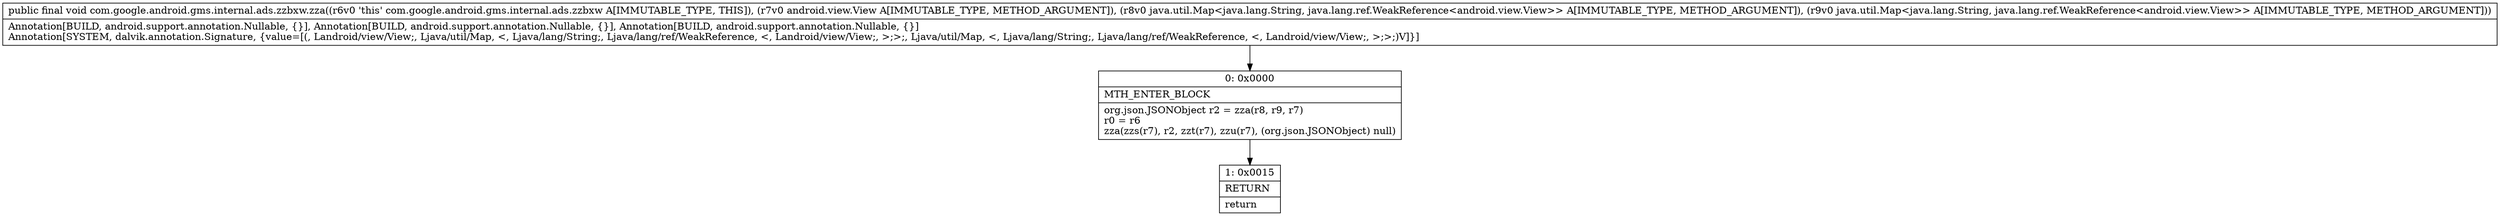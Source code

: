 digraph "CFG forcom.google.android.gms.internal.ads.zzbxw.zza(Landroid\/view\/View;Ljava\/util\/Map;Ljava\/util\/Map;)V" {
Node_0 [shape=record,label="{0\:\ 0x0000|MTH_ENTER_BLOCK\l|org.json.JSONObject r2 = zza(r8, r9, r7)\lr0 = r6\lzza(zzs(r7), r2, zzt(r7), zzu(r7), (org.json.JSONObject) null)\l}"];
Node_1 [shape=record,label="{1\:\ 0x0015|RETURN\l|return\l}"];
MethodNode[shape=record,label="{public final void com.google.android.gms.internal.ads.zzbxw.zza((r6v0 'this' com.google.android.gms.internal.ads.zzbxw A[IMMUTABLE_TYPE, THIS]), (r7v0 android.view.View A[IMMUTABLE_TYPE, METHOD_ARGUMENT]), (r8v0 java.util.Map\<java.lang.String, java.lang.ref.WeakReference\<android.view.View\>\> A[IMMUTABLE_TYPE, METHOD_ARGUMENT]), (r9v0 java.util.Map\<java.lang.String, java.lang.ref.WeakReference\<android.view.View\>\> A[IMMUTABLE_TYPE, METHOD_ARGUMENT]))  | Annotation[BUILD, android.support.annotation.Nullable, \{\}], Annotation[BUILD, android.support.annotation.Nullable, \{\}], Annotation[BUILD, android.support.annotation.Nullable, \{\}]\lAnnotation[SYSTEM, dalvik.annotation.Signature, \{value=[(, Landroid\/view\/View;, Ljava\/util\/Map, \<, Ljava\/lang\/String;, Ljava\/lang\/ref\/WeakReference, \<, Landroid\/view\/View;, \>;\>;, Ljava\/util\/Map, \<, Ljava\/lang\/String;, Ljava\/lang\/ref\/WeakReference, \<, Landroid\/view\/View;, \>;\>;)V]\}]\l}"];
MethodNode -> Node_0;
Node_0 -> Node_1;
}

